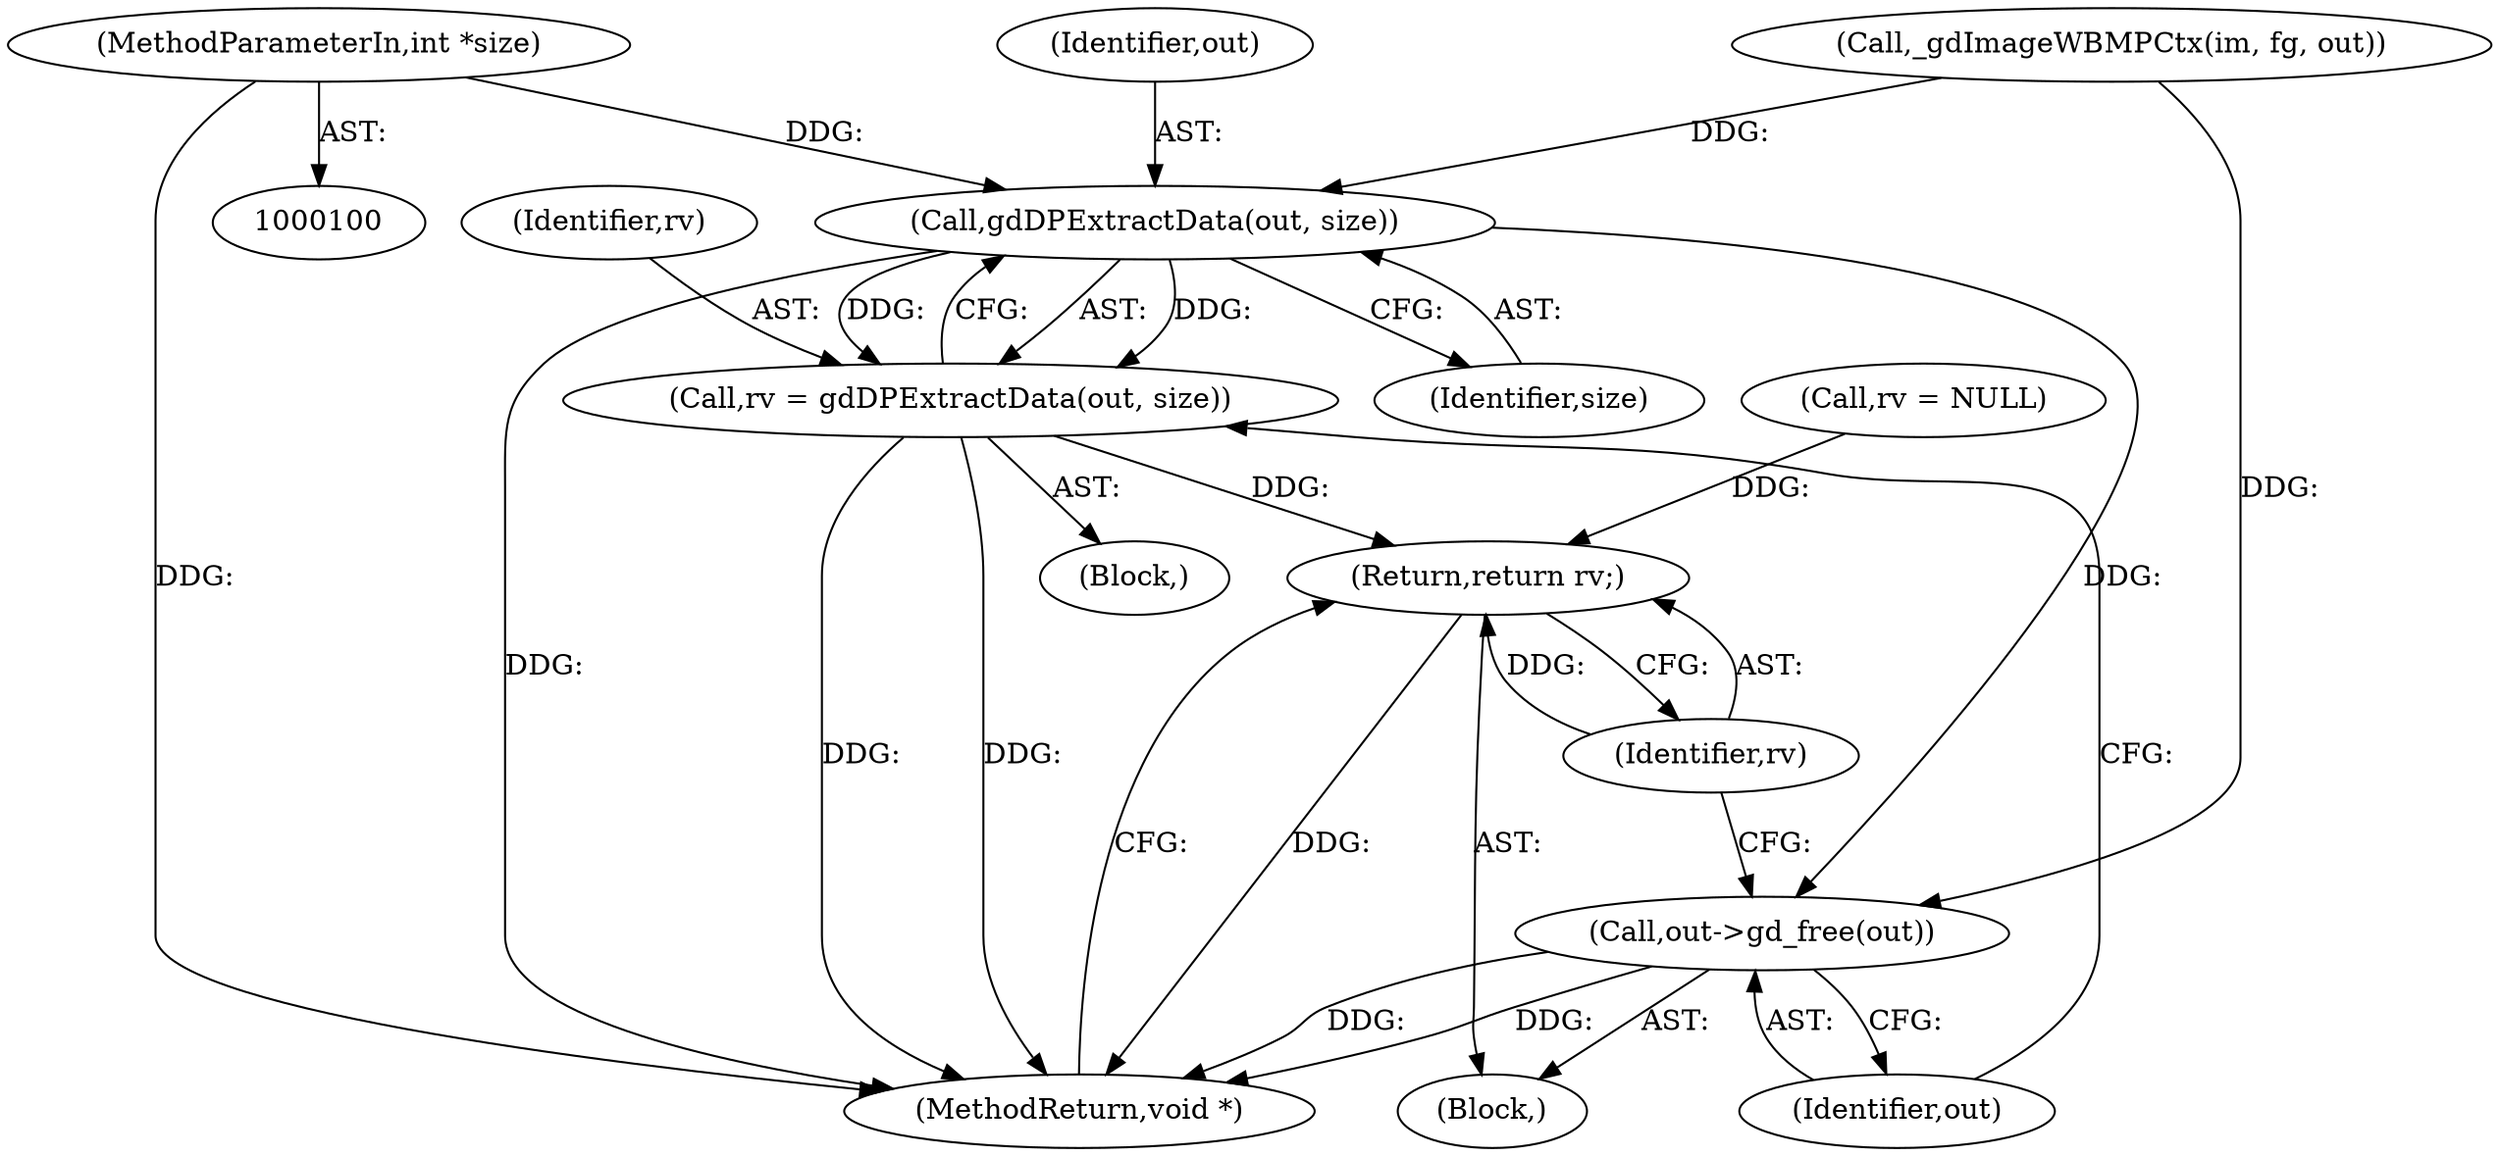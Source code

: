 digraph "0_php-src_089f7c0bc28d399b0420aa6ef058e4c1c120b2ae_4@pointer" {
"1000102" [label="(MethodParameterIn,int *size)"];
"1000121" [label="(Call,gdDPExtractData(out, size))"];
"1000119" [label="(Call,rv = gdDPExtractData(out, size))"];
"1000131" [label="(Return,return rv;)"];
"1000129" [label="(Call,out->gd_free(out))"];
"1000133" [label="(MethodReturn,void *)"];
"1000131" [label="(Return,return rv;)"];
"1000104" [label="(Block,)"];
"1000132" [label="(Identifier,rv)"];
"1000118" [label="(Block,)"];
"1000129" [label="(Call,out->gd_free(out))"];
"1000130" [label="(Identifier,out)"];
"1000120" [label="(Identifier,rv)"];
"1000119" [label="(Call,rv = gdDPExtractData(out, size))"];
"1000121" [label="(Call,gdDPExtractData(out, size))"];
"1000102" [label="(MethodParameterIn,int *size)"];
"1000123" [label="(Identifier,size)"];
"1000122" [label="(Identifier,out)"];
"1000126" [label="(Call,rv = NULL)"];
"1000114" [label="(Call,_gdImageWBMPCtx(im, fg, out))"];
"1000102" -> "1000100"  [label="AST: "];
"1000102" -> "1000133"  [label="DDG: "];
"1000102" -> "1000121"  [label="DDG: "];
"1000121" -> "1000119"  [label="AST: "];
"1000121" -> "1000123"  [label="CFG: "];
"1000122" -> "1000121"  [label="AST: "];
"1000123" -> "1000121"  [label="AST: "];
"1000119" -> "1000121"  [label="CFG: "];
"1000121" -> "1000133"  [label="DDG: "];
"1000121" -> "1000119"  [label="DDG: "];
"1000121" -> "1000119"  [label="DDG: "];
"1000114" -> "1000121"  [label="DDG: "];
"1000121" -> "1000129"  [label="DDG: "];
"1000119" -> "1000118"  [label="AST: "];
"1000120" -> "1000119"  [label="AST: "];
"1000130" -> "1000119"  [label="CFG: "];
"1000119" -> "1000133"  [label="DDG: "];
"1000119" -> "1000133"  [label="DDG: "];
"1000119" -> "1000131"  [label="DDG: "];
"1000131" -> "1000104"  [label="AST: "];
"1000131" -> "1000132"  [label="CFG: "];
"1000132" -> "1000131"  [label="AST: "];
"1000133" -> "1000131"  [label="CFG: "];
"1000131" -> "1000133"  [label="DDG: "];
"1000132" -> "1000131"  [label="DDG: "];
"1000126" -> "1000131"  [label="DDG: "];
"1000129" -> "1000104"  [label="AST: "];
"1000129" -> "1000130"  [label="CFG: "];
"1000130" -> "1000129"  [label="AST: "];
"1000132" -> "1000129"  [label="CFG: "];
"1000129" -> "1000133"  [label="DDG: "];
"1000129" -> "1000133"  [label="DDG: "];
"1000114" -> "1000129"  [label="DDG: "];
}
